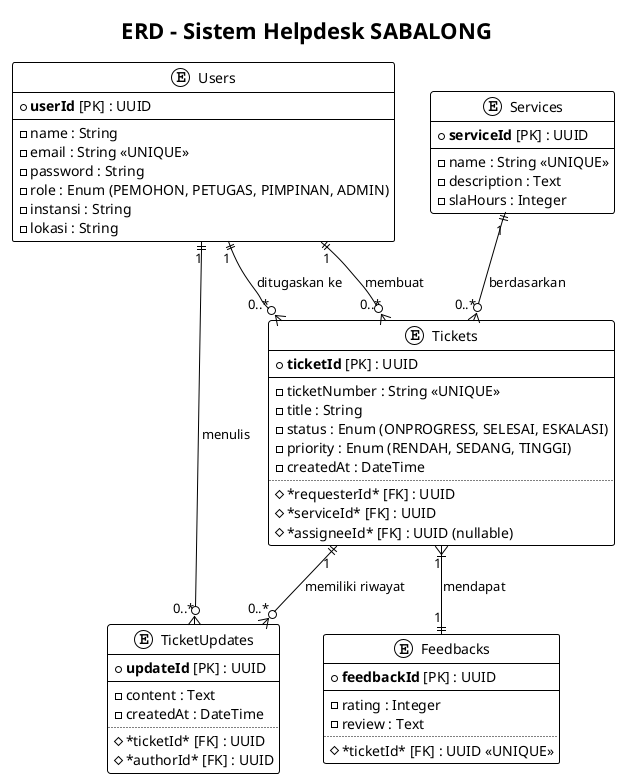 @startuml
!theme plain
title "ERD - Sistem Helpdesk SABALONG"

entity "Users" as users {
  + **userId** [PK] : UUID
  --
  - name : String
  - email : String <<UNIQUE>>
  - password : String
  - role : Enum (PEMOHON, PETUGAS, PIMPINAN, ADMIN)
  - instansi : String
  - lokasi : String
}

entity "Services" as services {
  + **serviceId** [PK] : UUID
  --
  - name : String <<UNIQUE>>
  - description : Text
  - slaHours : Integer
}

entity "Tickets" as tickets {
  + **ticketId** [PK] : UUID
  --
  - ticketNumber : String <<UNIQUE>>
  - title : String
  - status : Enum (ONPROGRESS, SELESAI, ESKALASI)
  - priority : Enum (RENDAH, SEDANG, TINGGI)
  - createdAt : DateTime
  ..
  # *requesterId* [FK] : UUID
  # *serviceId* [FK] : UUID
  # *assigneeId* [FK] : UUID (nullable)
}

entity "TicketUpdates" as updates {
  + **updateId** [PK] : UUID
  --
  - content : Text
  - createdAt : DateTime
  ..
  # *ticketId* [FK] : UUID
  # *authorId* [FK] : UUID
}

entity "Feedbacks" as feedbacks {
  + **feedbackId** [PK] : UUID
  --
  - rating : Integer
  - review : Text
  ..
  # *ticketId* [FK] : UUID <<UNIQUE>>
}

' Relasi Antar Tabel
users     "1" ||--o{ "0..*" tickets   : "membuat"
users     "1" ||--o{ "0..*" tickets   : "ditugaskan ke"
users     "1" ||--o{ "0..*" updates   : "menulis"
services  "1" ||--o{ "0..*" tickets   : "berdasarkan"
tickets   "1" ||--o{ "0..*" updates   : "memiliki riwayat"
tickets   "1" }|--|| "1"    feedbacks : "mendapat"
@enduml